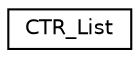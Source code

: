 digraph G
{
  edge [fontname="Helvetica",fontsize="10",labelfontname="Helvetica",labelfontsize="10"];
  node [fontname="Helvetica",fontsize="10",shape=record];
  rankdir=LR;
  Node1 [label="CTR_List",height=0.2,width=0.4,color="black", fillcolor="white", style="filled",URL="$db/d5f/classCTR__List.html"];
}
